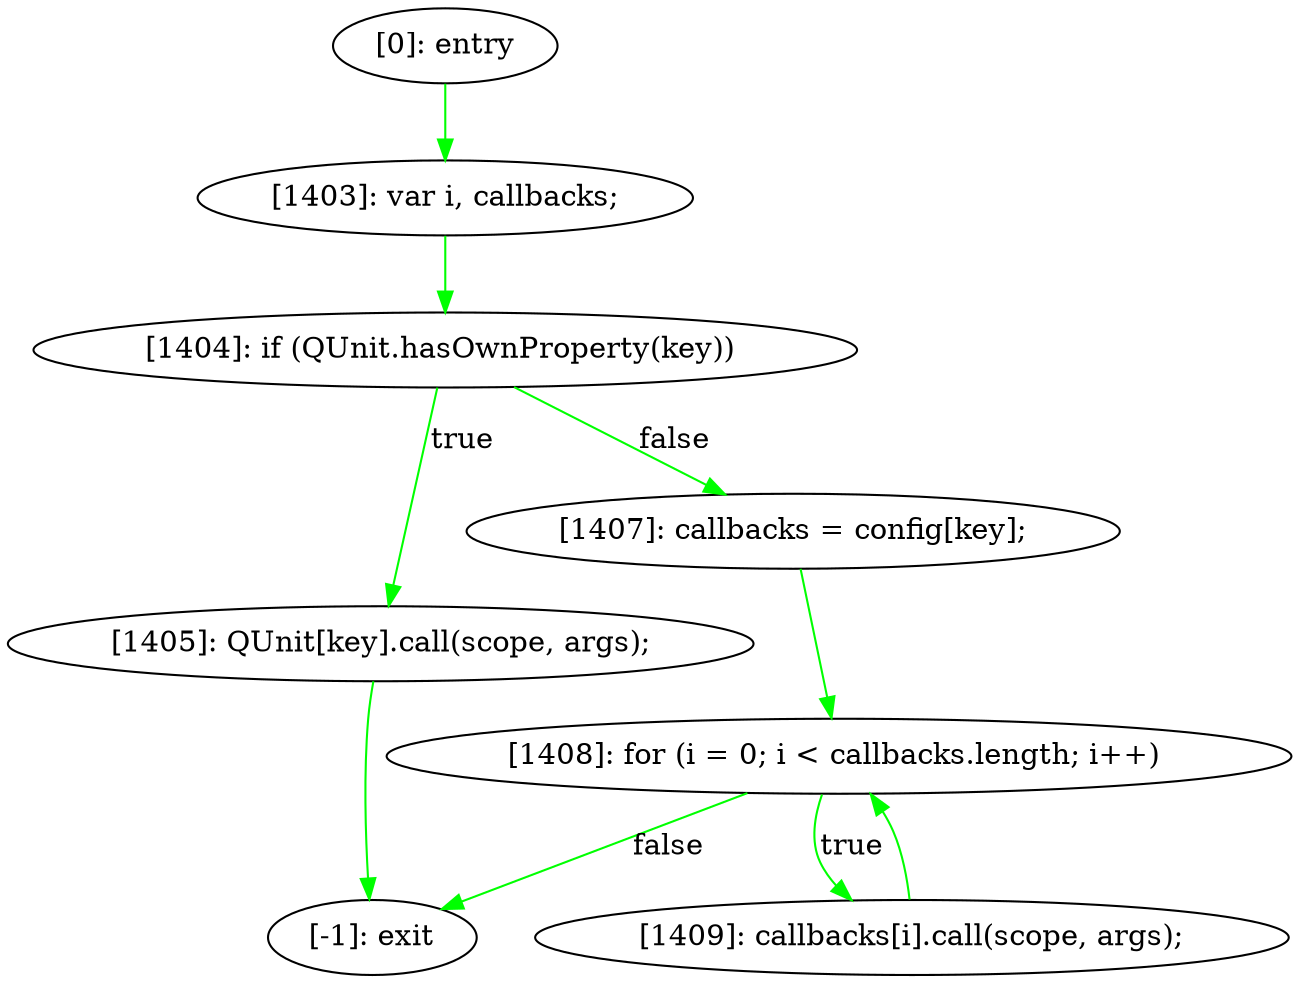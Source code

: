 digraph {
"0" [label="[-1]: exit"] 
"1" [label="[1409]: callbacks[i].call(scope, args);\n"] 
"2" [label="[1408]: for (i = 0; i < callbacks.length; i++) "] 
"3" [label="[0]: entry"] 
"4" [label="[1405]: QUnit[key].call(scope, args);\n"] 
"5" [label="[1407]: callbacks = config[key];\n"] 
"6" [label="[1404]: if (QUnit.hasOwnProperty(key)) "] 
"7" [label="[1403]: var i, callbacks;\n"] 
"1" -> "2" [label="" color="green"] 
"2" -> "0" [label="false" color="green"] 
"2" -> "1" [label="true" color="green"] 
"3" -> "7" [label="" color="green"] 
"4" -> "0" [label="" color="green"] 
"5" -> "2" [label="" color="green"] 
"6" -> "4" [label="true" color="green"] 
"6" -> "5" [label="false" color="green"] 
"7" -> "6" [label="" color="green"] 
}
